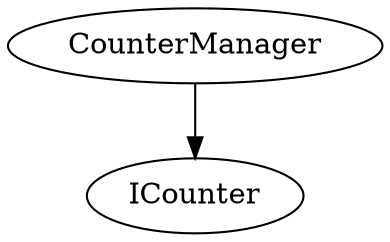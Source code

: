 digraph G {
  graph [ ratio = "auto", page = "40" ];
  "CounterManager";
  "ICounter";
  "CounterManager" -> "ICounter";
}

